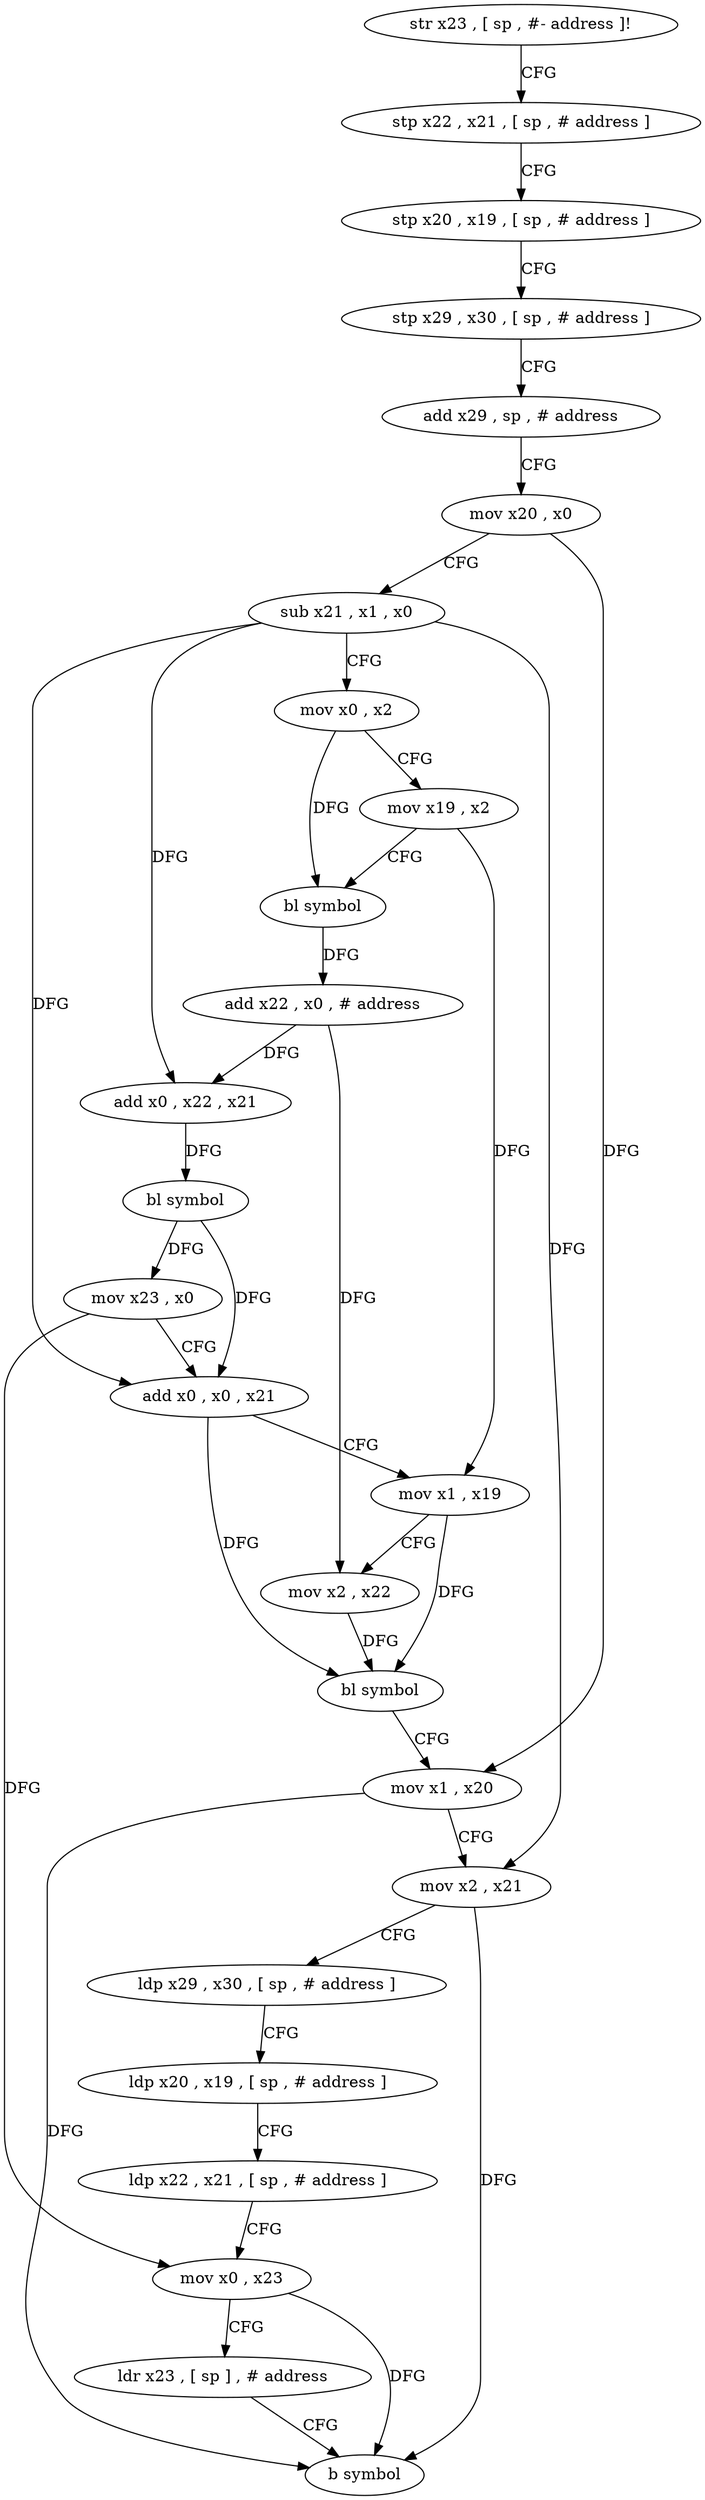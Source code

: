digraph "func" {
"4221260" [label = "str x23 , [ sp , #- address ]!" ]
"4221264" [label = "stp x22 , x21 , [ sp , # address ]" ]
"4221268" [label = "stp x20 , x19 , [ sp , # address ]" ]
"4221272" [label = "stp x29 , x30 , [ sp , # address ]" ]
"4221276" [label = "add x29 , sp , # address" ]
"4221280" [label = "mov x20 , x0" ]
"4221284" [label = "sub x21 , x1 , x0" ]
"4221288" [label = "mov x0 , x2" ]
"4221292" [label = "mov x19 , x2" ]
"4221296" [label = "bl symbol" ]
"4221300" [label = "add x22 , x0 , # address" ]
"4221304" [label = "add x0 , x22 , x21" ]
"4221308" [label = "bl symbol" ]
"4221312" [label = "mov x23 , x0" ]
"4221316" [label = "add x0 , x0 , x21" ]
"4221320" [label = "mov x1 , x19" ]
"4221324" [label = "mov x2 , x22" ]
"4221328" [label = "bl symbol" ]
"4221332" [label = "mov x1 , x20" ]
"4221336" [label = "mov x2 , x21" ]
"4221340" [label = "ldp x29 , x30 , [ sp , # address ]" ]
"4221344" [label = "ldp x20 , x19 , [ sp , # address ]" ]
"4221348" [label = "ldp x22 , x21 , [ sp , # address ]" ]
"4221352" [label = "mov x0 , x23" ]
"4221356" [label = "ldr x23 , [ sp ] , # address" ]
"4221360" [label = "b symbol" ]
"4221260" -> "4221264" [ label = "CFG" ]
"4221264" -> "4221268" [ label = "CFG" ]
"4221268" -> "4221272" [ label = "CFG" ]
"4221272" -> "4221276" [ label = "CFG" ]
"4221276" -> "4221280" [ label = "CFG" ]
"4221280" -> "4221284" [ label = "CFG" ]
"4221280" -> "4221332" [ label = "DFG" ]
"4221284" -> "4221288" [ label = "CFG" ]
"4221284" -> "4221304" [ label = "DFG" ]
"4221284" -> "4221316" [ label = "DFG" ]
"4221284" -> "4221336" [ label = "DFG" ]
"4221288" -> "4221292" [ label = "CFG" ]
"4221288" -> "4221296" [ label = "DFG" ]
"4221292" -> "4221296" [ label = "CFG" ]
"4221292" -> "4221320" [ label = "DFG" ]
"4221296" -> "4221300" [ label = "DFG" ]
"4221300" -> "4221304" [ label = "DFG" ]
"4221300" -> "4221324" [ label = "DFG" ]
"4221304" -> "4221308" [ label = "DFG" ]
"4221308" -> "4221312" [ label = "DFG" ]
"4221308" -> "4221316" [ label = "DFG" ]
"4221312" -> "4221316" [ label = "CFG" ]
"4221312" -> "4221352" [ label = "DFG" ]
"4221316" -> "4221320" [ label = "CFG" ]
"4221316" -> "4221328" [ label = "DFG" ]
"4221320" -> "4221324" [ label = "CFG" ]
"4221320" -> "4221328" [ label = "DFG" ]
"4221324" -> "4221328" [ label = "DFG" ]
"4221328" -> "4221332" [ label = "CFG" ]
"4221332" -> "4221336" [ label = "CFG" ]
"4221332" -> "4221360" [ label = "DFG" ]
"4221336" -> "4221340" [ label = "CFG" ]
"4221336" -> "4221360" [ label = "DFG" ]
"4221340" -> "4221344" [ label = "CFG" ]
"4221344" -> "4221348" [ label = "CFG" ]
"4221348" -> "4221352" [ label = "CFG" ]
"4221352" -> "4221356" [ label = "CFG" ]
"4221352" -> "4221360" [ label = "DFG" ]
"4221356" -> "4221360" [ label = "CFG" ]
}
